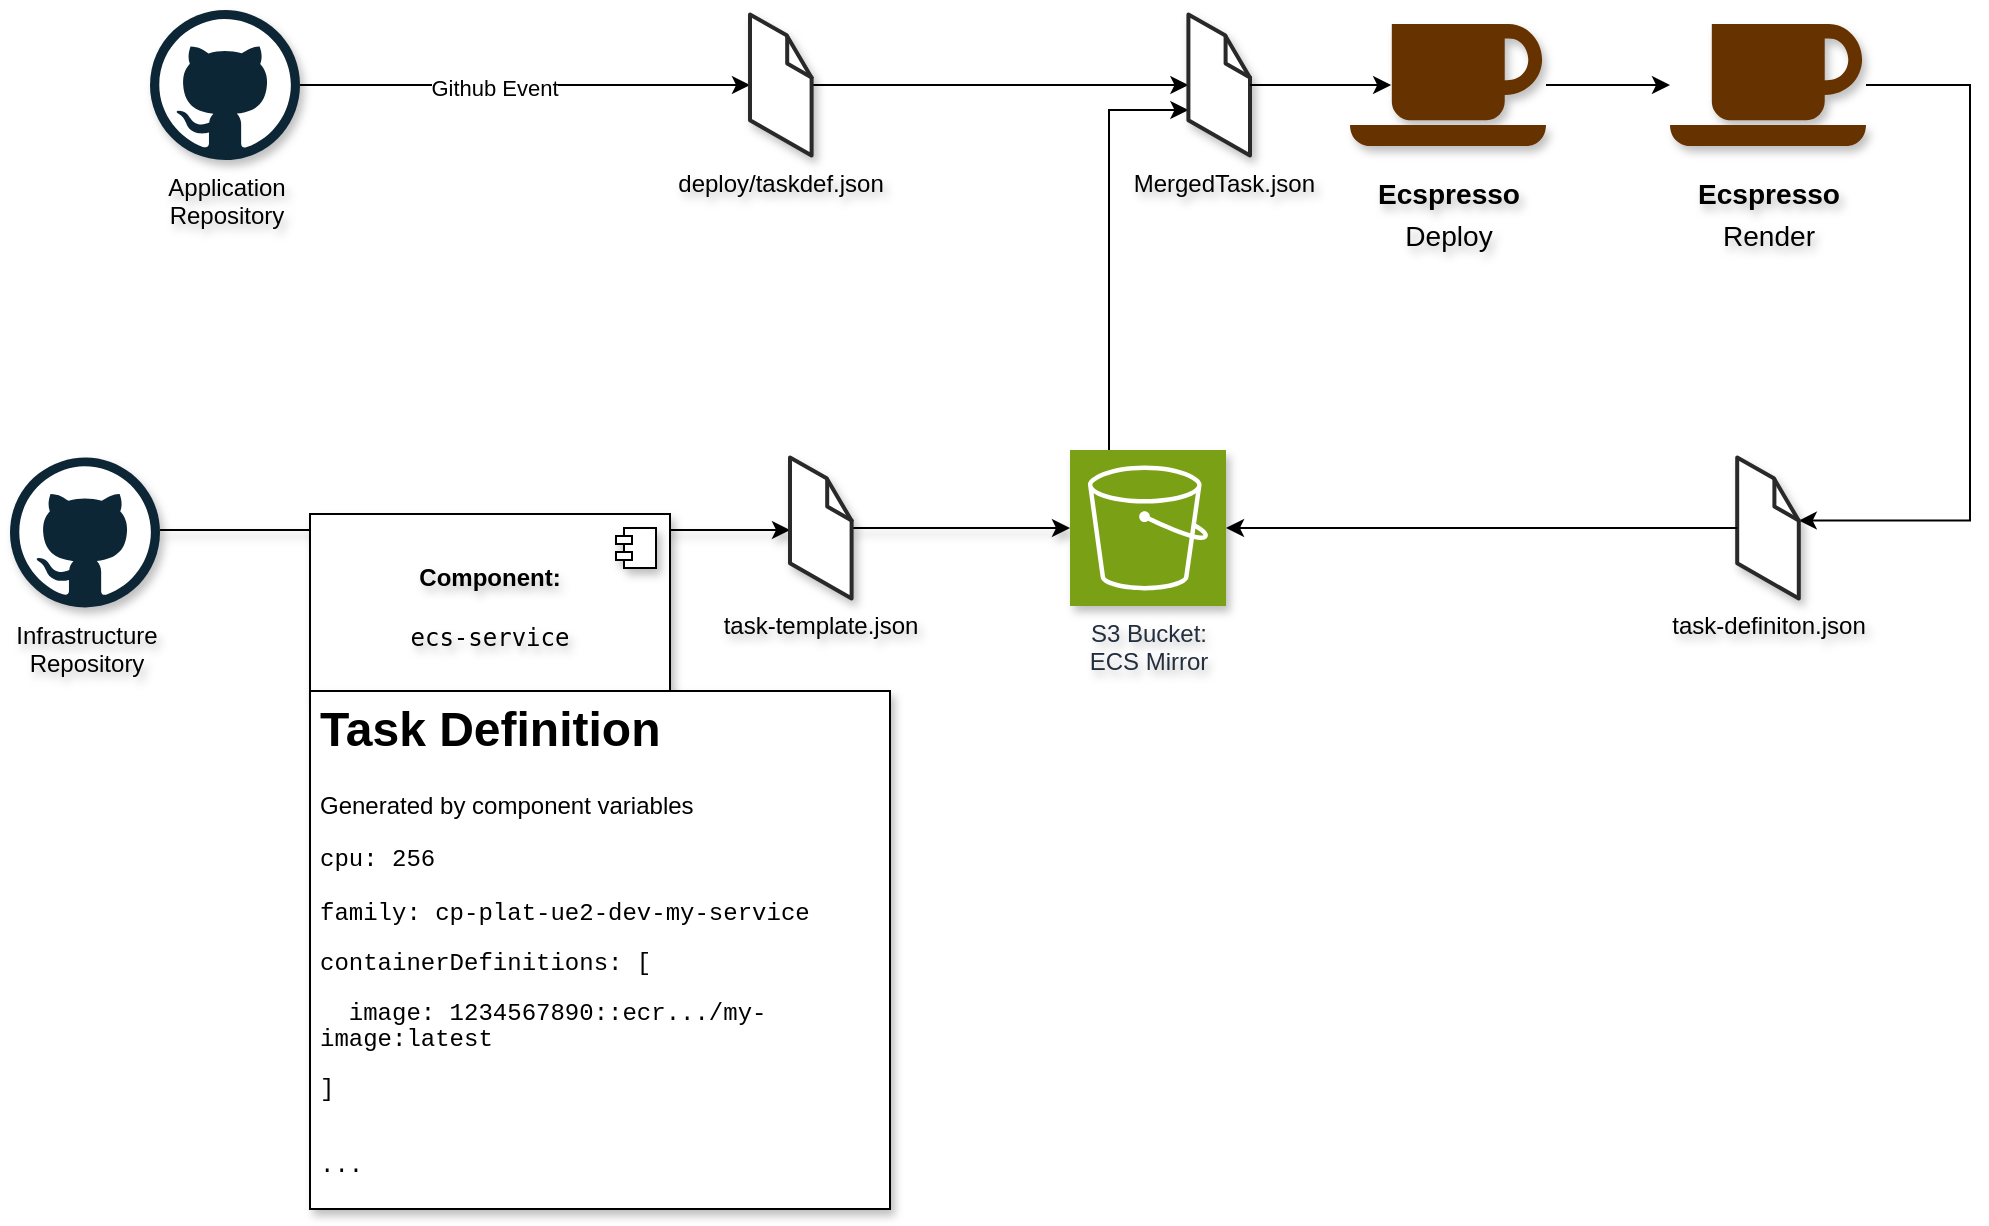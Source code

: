 <mxfile version="24.0.2" type="google">
  <diagram name="Page-1" id="Q1SIB-XR5B2nqa9qOPA-">
    <mxGraphModel dx="1242" dy="713" grid="1" gridSize="10" guides="1" tooltips="1" connect="1" arrows="1" fold="1" page="1" pageScale="1" pageWidth="850" pageHeight="1100" math="0" shadow="0">
      <root>
        <mxCell id="0" />
        <mxCell id="1" parent="0" />
        <mxCell id="Buo815LVb-Y8c9eUiNSX-22" style="edgeStyle=orthogonalEdgeStyle;rounded=0;orthogonalLoop=1;jettySize=auto;html=1;" edge="1" parent="1" source="Buo815LVb-Y8c9eUiNSX-1" target="Buo815LVb-Y8c9eUiNSX-23">
          <mxGeometry relative="1" as="geometry">
            <mxPoint x="240" y="137.5" as="targetPoint" />
          </mxGeometry>
        </mxCell>
        <mxCell id="Buo815LVb-Y8c9eUiNSX-25" value="Github Event" style="edgeLabel;html=1;align=center;verticalAlign=middle;resizable=0;points=[];" vertex="1" connectable="0" parent="Buo815LVb-Y8c9eUiNSX-22">
          <mxGeometry x="-0.137" relative="1" as="geometry">
            <mxPoint y="1" as="offset" />
          </mxGeometry>
        </mxCell>
        <mxCell id="Buo815LVb-Y8c9eUiNSX-1" value="Application&lt;br&gt;Repository" style="dashed=0;outlineConnect=0;html=1;align=center;labelPosition=center;verticalLabelPosition=bottom;verticalAlign=top;shape=mxgraph.weblogos.github;shadow=1;textShadow=1;" vertex="1" parent="1">
          <mxGeometry x="140" y="100" width="75" height="75" as="geometry" />
        </mxCell>
        <mxCell id="Buo815LVb-Y8c9eUiNSX-5" style="edgeStyle=orthogonalEdgeStyle;rounded=0;orthogonalLoop=1;jettySize=auto;html=1;shadow=1;textShadow=1;" edge="1" parent="1" source="Buo815LVb-Y8c9eUiNSX-7" target="Buo815LVb-Y8c9eUiNSX-3">
          <mxGeometry relative="1" as="geometry" />
        </mxCell>
        <mxCell id="Buo815LVb-Y8c9eUiNSX-2" value="Infrastructure&lt;div&gt;Repository&lt;/div&gt;" style="dashed=0;outlineConnect=0;html=1;align=center;labelPosition=center;verticalLabelPosition=bottom;verticalAlign=top;shape=mxgraph.weblogos.github;shadow=1;textShadow=1;" vertex="1" parent="1">
          <mxGeometry x="70" y="323.7" width="75" height="75" as="geometry" />
        </mxCell>
        <mxCell id="Buo815LVb-Y8c9eUiNSX-3" value="S3 Bucket:&lt;br&gt;ECS Mirror" style="sketch=0;points=[[0,0,0],[0.25,0,0],[0.5,0,0],[0.75,0,0],[1,0,0],[0,1,0],[0.25,1,0],[0.5,1,0],[0.75,1,0],[1,1,0],[0,0.25,0],[0,0.5,0],[0,0.75,0],[1,0.25,0],[1,0.5,0],[1,0.75,0]];outlineConnect=0;fontColor=#232F3E;fillColor=#7AA116;strokeColor=#ffffff;dashed=0;verticalLabelPosition=bottom;verticalAlign=top;align=center;html=1;fontSize=12;fontStyle=0;aspect=fixed;shape=mxgraph.aws4.resourceIcon;resIcon=mxgraph.aws4.s3;shadow=1;textShadow=1;" vertex="1" parent="1">
          <mxGeometry x="600" y="320" width="78" height="78" as="geometry" />
        </mxCell>
        <mxCell id="Buo815LVb-Y8c9eUiNSX-8" value="" style="edgeStyle=orthogonalEdgeStyle;rounded=0;orthogonalLoop=1;jettySize=auto;html=1;flowAnimation=0;shadow=1;textShadow=1;" edge="1" parent="1" source="Buo815LVb-Y8c9eUiNSX-2" target="Buo815LVb-Y8c9eUiNSX-7">
          <mxGeometry relative="1" as="geometry">
            <mxPoint x="215" y="388" as="sourcePoint" />
            <mxPoint x="370" y="280" as="targetPoint" />
            <Array as="points">
              <mxPoint x="240" y="360" />
              <mxPoint x="240" y="360" />
            </Array>
          </mxGeometry>
        </mxCell>
        <mxCell id="Buo815LVb-Y8c9eUiNSX-26" style="edgeStyle=orthogonalEdgeStyle;rounded=0;orthogonalLoop=1;jettySize=auto;html=1;exitX=0.25;exitY=0;exitDx=0;exitDy=0;exitPerimeter=0;" edge="1" parent="1" source="Buo815LVb-Y8c9eUiNSX-3" target="Buo815LVb-Y8c9eUiNSX-28">
          <mxGeometry relative="1" as="geometry">
            <mxPoint x="539.6" y="190" as="targetPoint" />
            <Array as="points">
              <mxPoint x="620" y="150" />
            </Array>
          </mxGeometry>
        </mxCell>
        <mxCell id="Buo815LVb-Y8c9eUiNSX-7" value="task-template.json" style="verticalLabelPosition=bottom;html=1;verticalAlign=top;strokeWidth=1;align=center;outlineConnect=0;dashed=0;outlineConnect=0;shape=mxgraph.aws3d.file;aspect=fixed;strokeColor=#292929;shadow=1;textShadow=1;labelBackgroundColor=none;" vertex="1" parent="1">
          <mxGeometry x="460.0" y="323.7" width="30.8" height="70.6" as="geometry" />
        </mxCell>
        <mxCell id="Buo815LVb-Y8c9eUiNSX-27" style="edgeStyle=orthogonalEdgeStyle;rounded=0;orthogonalLoop=1;jettySize=auto;html=1;" edge="1" parent="1" source="Buo815LVb-Y8c9eUiNSX-23" target="Buo815LVb-Y8c9eUiNSX-28">
          <mxGeometry relative="1" as="geometry">
            <mxPoint x="480" y="137.5" as="targetPoint" />
            <Array as="points">
              <mxPoint x="500" y="138" />
              <mxPoint x="500" y="138" />
            </Array>
          </mxGeometry>
        </mxCell>
        <mxCell id="Buo815LVb-Y8c9eUiNSX-23" value="deploy/taskdef.json" style="verticalLabelPosition=bottom;html=1;verticalAlign=top;strokeWidth=1;align=center;outlineConnect=0;dashed=0;outlineConnect=0;shape=mxgraph.aws3d.file;aspect=fixed;strokeColor=#292929;shadow=1;textShadow=1;labelBackgroundColor=none;" vertex="1" parent="1">
          <mxGeometry x="440" y="102.2" width="30.8" height="70.6" as="geometry" />
        </mxCell>
        <mxCell id="Buo815LVb-Y8c9eUiNSX-28" value="&amp;nbsp;MergedTask.json" style="verticalLabelPosition=bottom;html=1;verticalAlign=top;strokeWidth=1;align=center;outlineConnect=0;dashed=0;outlineConnect=0;shape=mxgraph.aws3d.file;aspect=fixed;strokeColor=#292929;shadow=1;textShadow=1;labelBackgroundColor=none;" vertex="1" parent="1">
          <mxGeometry x="659.2" y="102.2" width="30.8" height="70.6" as="geometry" />
        </mxCell>
        <mxCell id="Buo815LVb-Y8c9eUiNSX-33" value="" style="edgeStyle=orthogonalEdgeStyle;rounded=0;orthogonalLoop=1;jettySize=auto;html=1;" edge="1" parent="1" source="Buo815LVb-Y8c9eUiNSX-29" target="Buo815LVb-Y8c9eUiNSX-32">
          <mxGeometry relative="1" as="geometry" />
        </mxCell>
        <mxCell id="Buo815LVb-Y8c9eUiNSX-29" value="&lt;h3 style=&quot;line-height: 50%;&quot;&gt;Ecspresso&lt;br&gt;&lt;p style=&quot;line-height: 50%;&quot;&gt;&lt;span style=&quot;font-weight: normal;&quot;&gt;Deploy&lt;/span&gt;&lt;/p&gt;&lt;/h3&gt;" style="shape=mxgraph.signs.food.coffee;html=1;pointerEvents=1;fillColor=#663300;strokeColor=none;verticalLabelPosition=bottom;verticalAlign=top;align=center;shadow=1;textShadow=1;" vertex="1" parent="1">
          <mxGeometry x="740" y="107" width="98" height="61" as="geometry" />
        </mxCell>
        <mxCell id="Buo815LVb-Y8c9eUiNSX-31" style="edgeStyle=orthogonalEdgeStyle;rounded=0;orthogonalLoop=1;jettySize=auto;html=1;entryX=0.21;entryY=0.5;entryDx=0;entryDy=0;entryPerimeter=0;" edge="1" parent="1" source="Buo815LVb-Y8c9eUiNSX-28" target="Buo815LVb-Y8c9eUiNSX-29">
          <mxGeometry relative="1" as="geometry" />
        </mxCell>
        <mxCell id="Buo815LVb-Y8c9eUiNSX-35" style="edgeStyle=orthogonalEdgeStyle;rounded=0;orthogonalLoop=1;jettySize=auto;html=1;" edge="1" parent="1" source="Buo815LVb-Y8c9eUiNSX-32" target="Buo815LVb-Y8c9eUiNSX-34">
          <mxGeometry relative="1" as="geometry">
            <Array as="points">
              <mxPoint x="1050" y="137.5" />
              <mxPoint x="1050" y="355.3" />
            </Array>
          </mxGeometry>
        </mxCell>
        <mxCell id="Buo815LVb-Y8c9eUiNSX-32" value="&lt;h3 style=&quot;line-height: 50%;&quot;&gt;Ecspresso&lt;br&gt;&lt;p style=&quot;line-height: 50%;&quot;&gt;&lt;span style=&quot;font-weight: normal;&quot;&gt;Render&lt;/span&gt;&lt;/p&gt;&lt;/h3&gt;" style="shape=mxgraph.signs.food.coffee;html=1;pointerEvents=1;fillColor=#663300;strokeColor=none;verticalLabelPosition=bottom;verticalAlign=top;align=center;shadow=1;textShadow=1;" vertex="1" parent="1">
          <mxGeometry x="900" y="107" width="98" height="61" as="geometry" />
        </mxCell>
        <mxCell id="Buo815LVb-Y8c9eUiNSX-34" value="task-definiton.json" style="verticalLabelPosition=bottom;html=1;verticalAlign=top;strokeWidth=1;align=center;outlineConnect=0;dashed=0;outlineConnect=0;shape=mxgraph.aws3d.file;aspect=fixed;strokeColor=#292929;shadow=1;textShadow=1;labelBackgroundColor=none;" vertex="1" parent="1">
          <mxGeometry x="933.6" y="323.7" width="30.8" height="70.6" as="geometry" />
        </mxCell>
        <mxCell id="Buo815LVb-Y8c9eUiNSX-36" style="edgeStyle=orthogonalEdgeStyle;rounded=0;orthogonalLoop=1;jettySize=auto;html=1;entryX=1;entryY=0.5;entryDx=0;entryDy=0;entryPerimeter=0;" edge="1" parent="1" source="Buo815LVb-Y8c9eUiNSX-34" target="Buo815LVb-Y8c9eUiNSX-3">
          <mxGeometry relative="1" as="geometry" />
        </mxCell>
        <mxCell id="Buo815LVb-Y8c9eUiNSX-39" value="" style="group" vertex="1" connectable="0" parent="1">
          <mxGeometry x="220" y="352" width="290" height="347.5" as="geometry" />
        </mxCell>
        <mxCell id="Buo815LVb-Y8c9eUiNSX-9" value="&lt;h4&gt;Component:&lt;/h4&gt;&lt;pre&gt;ecs-service&lt;/pre&gt;" style="html=1;dropTarget=0;whiteSpace=wrap;shadow=1;textShadow=1;" vertex="1" parent="Buo815LVb-Y8c9eUiNSX-39">
          <mxGeometry width="180" height="90" as="geometry" />
        </mxCell>
        <mxCell id="Buo815LVb-Y8c9eUiNSX-10" value="" style="shape=module;jettyWidth=8;jettyHeight=4;shadow=1;textShadow=1;" vertex="1" parent="Buo815LVb-Y8c9eUiNSX-9">
          <mxGeometry x="1" width="20" height="20" relative="1" as="geometry">
            <mxPoint x="-27" y="7" as="offset" />
          </mxGeometry>
        </mxCell>
        <mxCell id="Buo815LVb-Y8c9eUiNSX-38" value="" style="group" vertex="1" connectable="0" parent="Buo815LVb-Y8c9eUiNSX-39">
          <mxGeometry y="87.5" width="290" height="260" as="geometry" />
        </mxCell>
        <mxCell id="Buo815LVb-Y8c9eUiNSX-19" value="&lt;div&gt;&lt;br&gt;&lt;/div&gt;" style="rounded=0;whiteSpace=wrap;html=1;shadow=1;textShadow=1;" vertex="1" parent="Buo815LVb-Y8c9eUiNSX-38">
          <mxGeometry y="1" width="290" height="259" as="geometry" />
        </mxCell>
        <mxCell id="Buo815LVb-Y8c9eUiNSX-20" value="&lt;h1&gt;Task Definition&lt;/h1&gt;&lt;p style=&quot;line-height: 100%;&quot;&gt;&lt;/p&gt;&lt;p&gt;Generated by component variables&lt;/p&gt;&lt;font face=&quot;Courier New&quot;&gt;cpu: 256&lt;/font&gt;&lt;p&gt;&lt;/p&gt;&lt;p style=&quot;line-height: 100%;&quot;&gt;&lt;font face=&quot;Courier New&quot;&gt;family: cp-plat-ue2-dev-my-service&lt;/font&gt;&lt;/p&gt;&lt;p style=&quot;line-height: 100%;&quot;&gt;&lt;font face=&quot;Courier New&quot;&gt;containerDefinitions: [&lt;/font&gt;&lt;/p&gt;&lt;p style=&quot;line-height: 100%;&quot;&gt;&lt;font face=&quot;Courier New&quot;&gt;&amp;nbsp; image: 1234567890::ecr.../my-image:latest&lt;/font&gt;&lt;/p&gt;&lt;p style=&quot;line-height: 100%;&quot;&gt;&lt;font face=&quot;Courier New&quot;&gt;]&lt;br&gt;&lt;br&gt;&lt;/font&gt;&lt;/p&gt;&lt;p style=&quot;line-height: 100%;&quot;&gt;&lt;font face=&quot;Courier New&quot;&gt;...&lt;/font&gt;&lt;/p&gt;" style="text;html=1;spacing=5;spacingTop=-20;overflow=hidden;rounded=0;whiteSpace=wrap;horizontal=1;verticalAlign=top;" vertex="1" parent="Buo815LVb-Y8c9eUiNSX-38">
          <mxGeometry width="280" height="260" as="geometry" />
        </mxCell>
      </root>
    </mxGraphModel>
  </diagram>
</mxfile>
